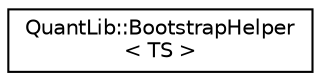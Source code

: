 digraph "Graphical Class Hierarchy"
{
  edge [fontname="Helvetica",fontsize="10",labelfontname="Helvetica",labelfontsize="10"];
  node [fontname="Helvetica",fontsize="10",shape=record];
  rankdir="LR";
  Node0 [label="QuantLib::BootstrapHelper\l\< TS \>",height=0.2,width=0.4,color="black", fillcolor="white", style="filled",URL="$class_quant_lib_1_1_bootstrap_helper.html"];
}
